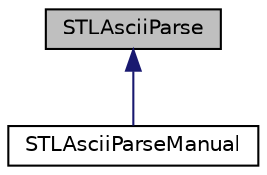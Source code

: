digraph "STLAsciiParse"
{
  bgcolor="transparent";
  edge [fontname="Helvetica",fontsize="10",labelfontname="Helvetica",labelfontsize="10"];
  node [fontname="Helvetica",fontsize="10",shape=record];
  Node1 [label="STLAsciiParse",height=0.2,width=0.4,color="black", fillcolor="grey75", style="filled" fontcolor="black"];
  Node1 -> Node2 [dir="back",color="midnightblue",fontsize="10",style="solid",fontname="Helvetica"];
  Node2 [label="STLAsciiParseManual",height=0.2,width=0.4,color="black",URL="$classFoam_1_1Detail_1_1STLAsciiParseManual.html",tooltip="A lexer for parsing STL ASCII files. "];
}
